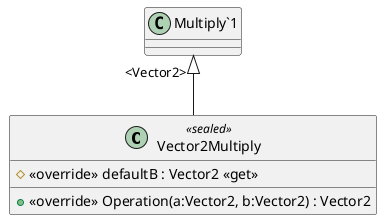 @startuml
class Vector2Multiply <<sealed>> {
    # <<override>> defaultB : Vector2 <<get>>
    + <<override>> Operation(a:Vector2, b:Vector2) : Vector2
}
"Multiply`1" "<Vector2>" <|-- Vector2Multiply
@enduml
